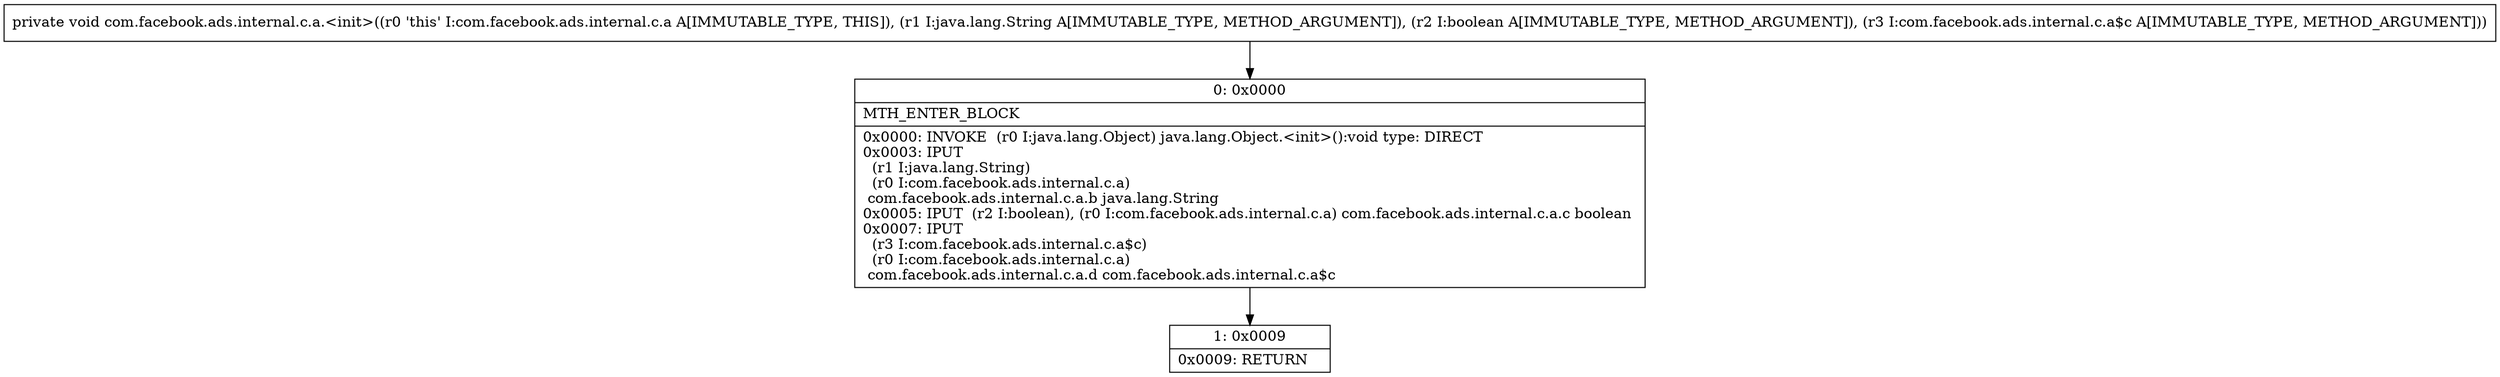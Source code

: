 digraph "CFG forcom.facebook.ads.internal.c.a.\<init\>(Ljava\/lang\/String;ZLcom\/facebook\/ads\/internal\/c\/a$c;)V" {
Node_0 [shape=record,label="{0\:\ 0x0000|MTH_ENTER_BLOCK\l|0x0000: INVOKE  (r0 I:java.lang.Object) java.lang.Object.\<init\>():void type: DIRECT \l0x0003: IPUT  \l  (r1 I:java.lang.String)\l  (r0 I:com.facebook.ads.internal.c.a)\l com.facebook.ads.internal.c.a.b java.lang.String \l0x0005: IPUT  (r2 I:boolean), (r0 I:com.facebook.ads.internal.c.a) com.facebook.ads.internal.c.a.c boolean \l0x0007: IPUT  \l  (r3 I:com.facebook.ads.internal.c.a$c)\l  (r0 I:com.facebook.ads.internal.c.a)\l com.facebook.ads.internal.c.a.d com.facebook.ads.internal.c.a$c \l}"];
Node_1 [shape=record,label="{1\:\ 0x0009|0x0009: RETURN   \l}"];
MethodNode[shape=record,label="{private void com.facebook.ads.internal.c.a.\<init\>((r0 'this' I:com.facebook.ads.internal.c.a A[IMMUTABLE_TYPE, THIS]), (r1 I:java.lang.String A[IMMUTABLE_TYPE, METHOD_ARGUMENT]), (r2 I:boolean A[IMMUTABLE_TYPE, METHOD_ARGUMENT]), (r3 I:com.facebook.ads.internal.c.a$c A[IMMUTABLE_TYPE, METHOD_ARGUMENT])) }"];
MethodNode -> Node_0;
Node_0 -> Node_1;
}

